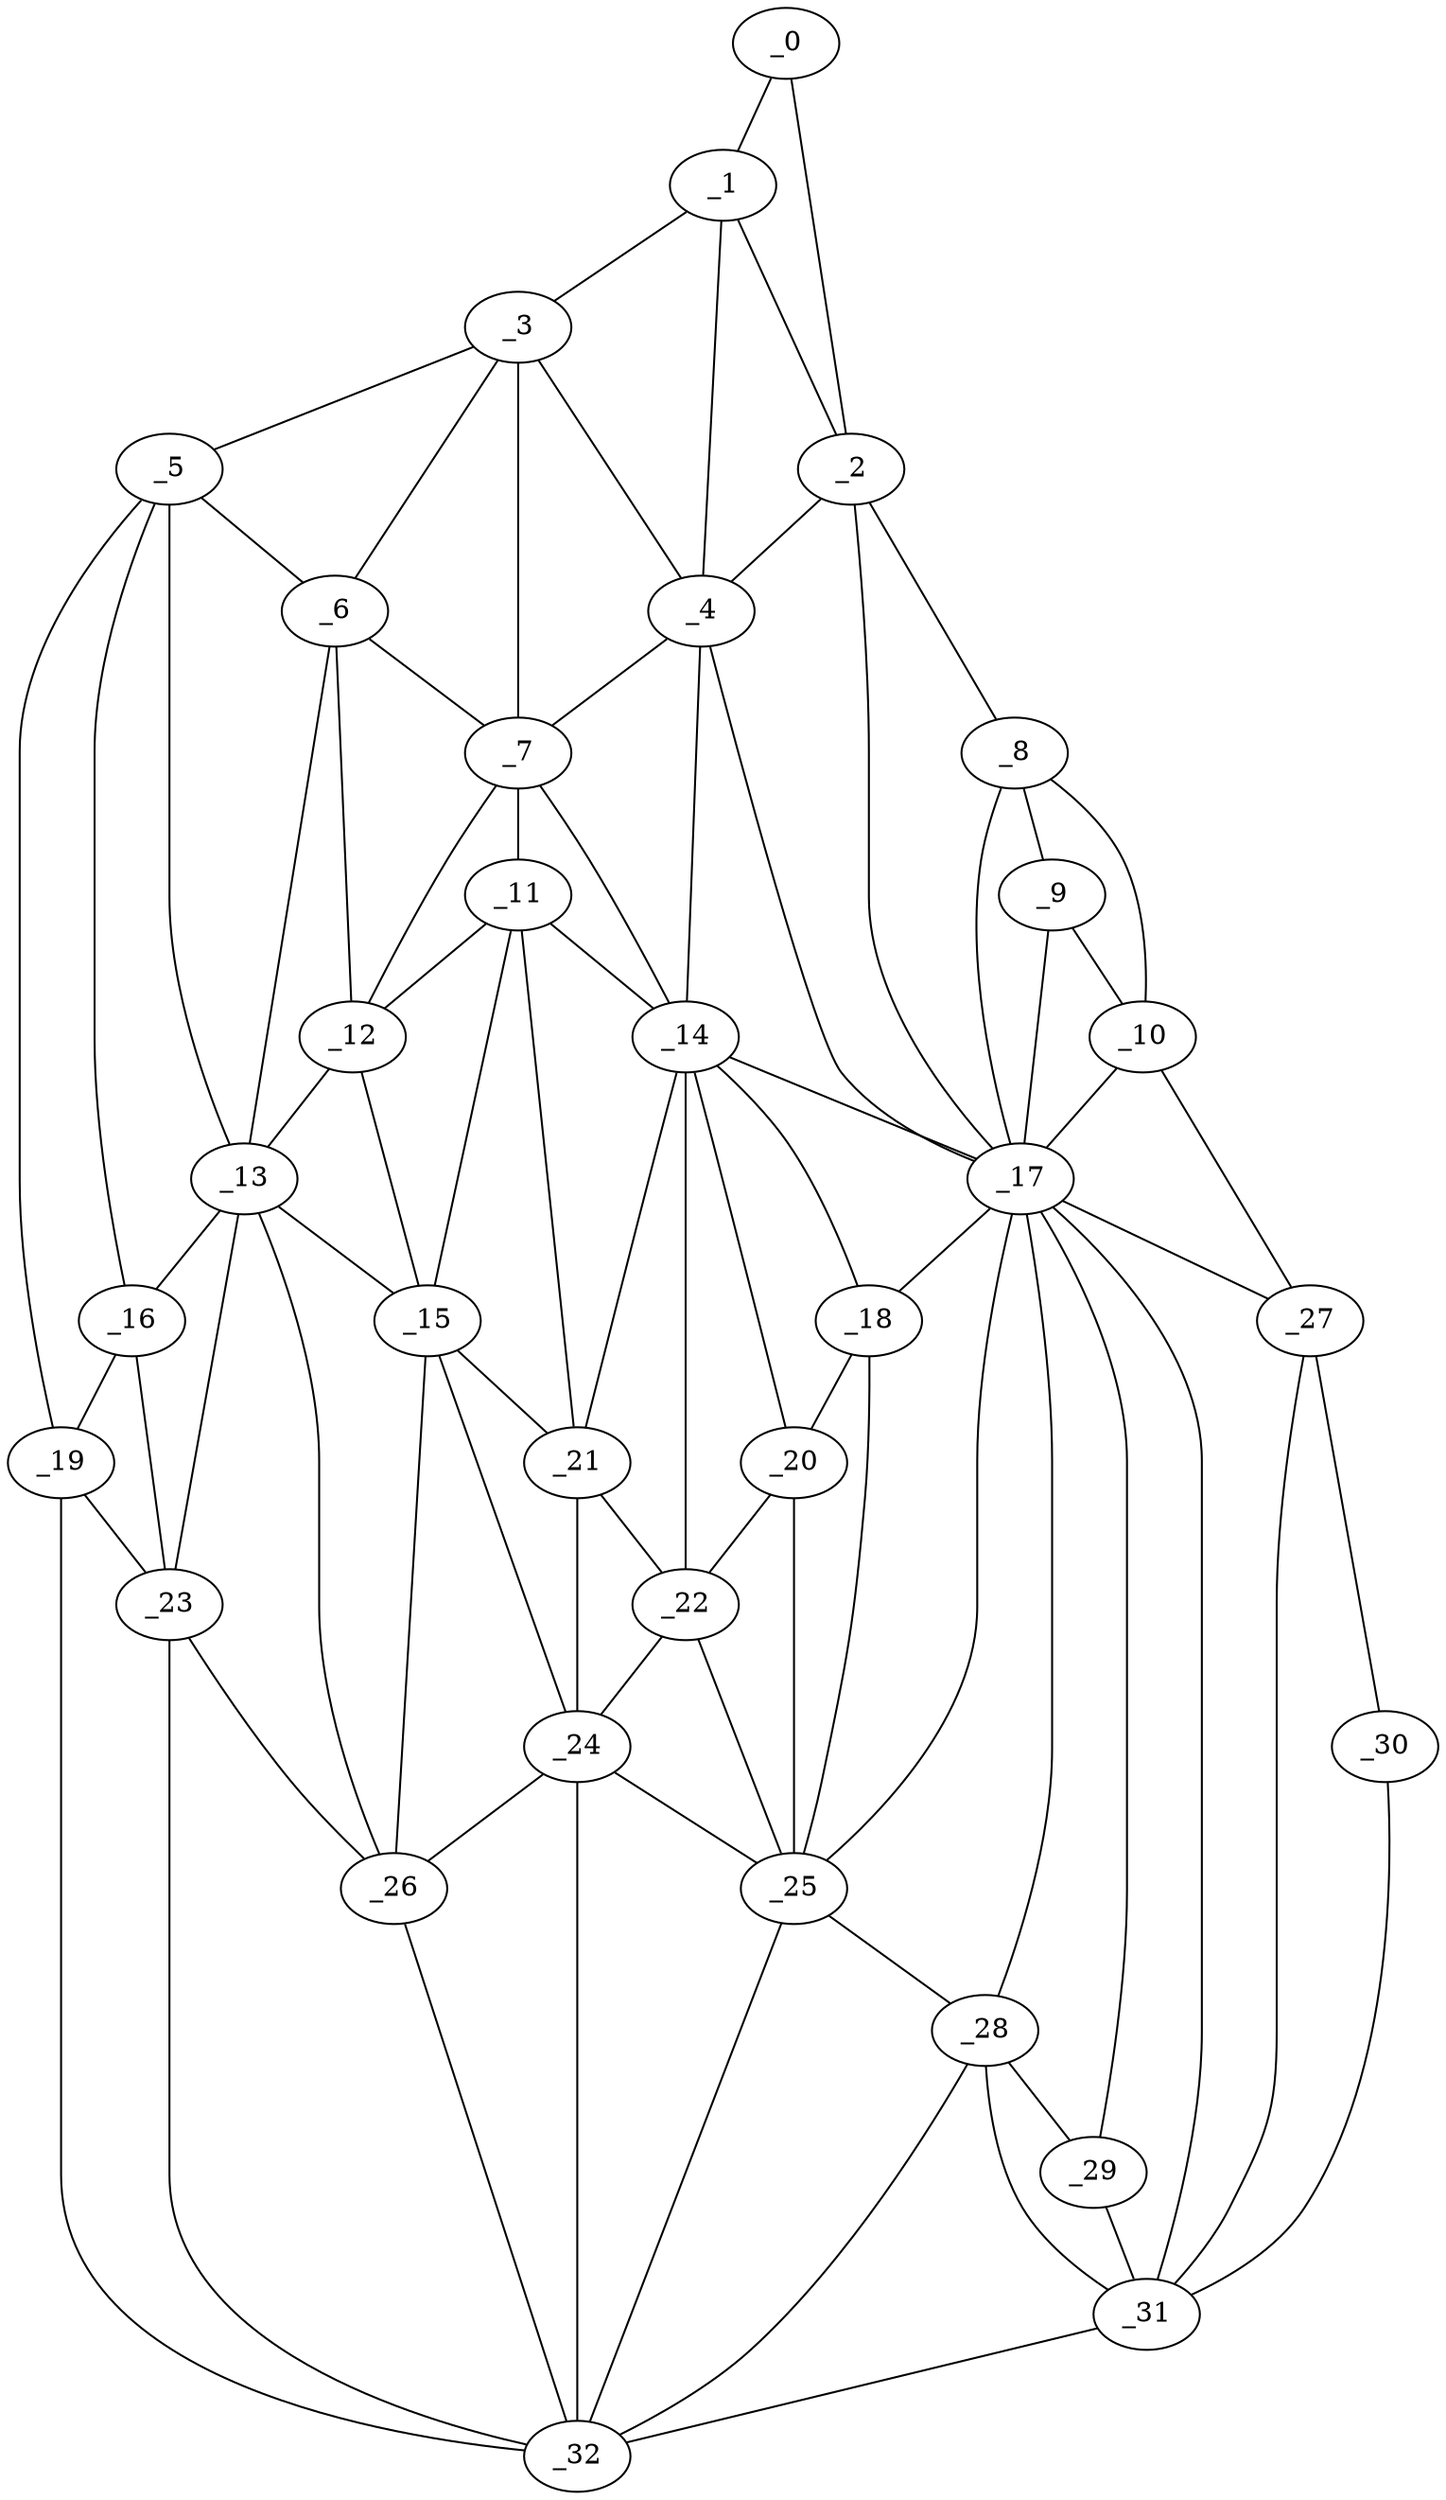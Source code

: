 graph "obj39__285.gxl" {
	_0	 [x=26,
		y=36];
	_1	 [x=26,
		y=46];
	_0 -- _1	 [valence=1];
	_2	 [x=29,
		y=31];
	_0 -- _2	 [valence=1];
	_1 -- _2	 [valence=1];
	_3	 [x=29,
		y=78];
	_1 -- _3	 [valence=1];
	_4	 [x=31,
		y=54];
	_1 -- _4	 [valence=2];
	_2 -- _4	 [valence=2];
	_8	 [x=40,
		y=16];
	_2 -- _8	 [valence=1];
	_17	 [x=78,
		y=42];
	_2 -- _17	 [valence=2];
	_3 -- _4	 [valence=2];
	_5	 [x=34,
		y=103];
	_3 -- _5	 [valence=1];
	_6	 [x=37,
		y=96];
	_3 -- _6	 [valence=2];
	_7	 [x=38,
		y=69];
	_3 -- _7	 [valence=2];
	_4 -- _7	 [valence=2];
	_14	 [x=71,
		y=59];
	_4 -- _14	 [valence=2];
	_4 -- _17	 [valence=2];
	_5 -- _6	 [valence=2];
	_13	 [x=67,
		y=99];
	_5 -- _13	 [valence=2];
	_16	 [x=75,
		y=119];
	_5 -- _16	 [valence=1];
	_19	 [x=79,
		y=124];
	_5 -- _19	 [valence=1];
	_6 -- _7	 [valence=2];
	_12	 [x=66,
		y=83];
	_6 -- _12	 [valence=2];
	_6 -- _13	 [valence=1];
	_11	 [x=66,
		y=72];
	_7 -- _11	 [valence=1];
	_7 -- _12	 [valence=1];
	_7 -- _14	 [valence=2];
	_9	 [x=47,
		y=10];
	_8 -- _9	 [valence=1];
	_10	 [x=55,
		y=3];
	_8 -- _10	 [valence=1];
	_8 -- _17	 [valence=2];
	_9 -- _10	 [valence=2];
	_9 -- _17	 [valence=2];
	_10 -- _17	 [valence=1];
	_27	 [x=98,
		y=6];
	_10 -- _27	 [valence=1];
	_11 -- _12	 [valence=1];
	_11 -- _14	 [valence=1];
	_15	 [x=72,
		y=82];
	_11 -- _15	 [valence=2];
	_21	 [x=82,
		y=74];
	_11 -- _21	 [valence=2];
	_12 -- _13	 [valence=1];
	_12 -- _15	 [valence=2];
	_13 -- _15	 [valence=1];
	_13 -- _16	 [valence=1];
	_23	 [x=83,
		y=111];
	_13 -- _23	 [valence=2];
	_26	 [x=92,
		y=91];
	_13 -- _26	 [valence=1];
	_14 -- _17	 [valence=2];
	_18	 [x=78,
		y=50];
	_14 -- _18	 [valence=2];
	_20	 [x=80,
		y=59];
	_14 -- _20	 [valence=1];
	_14 -- _21	 [valence=2];
	_22	 [x=83,
		y=63];
	_14 -- _22	 [valence=2];
	_15 -- _21	 [valence=1];
	_24	 [x=87,
		y=81];
	_15 -- _24	 [valence=2];
	_15 -- _26	 [valence=2];
	_16 -- _19	 [valence=2];
	_16 -- _23	 [valence=2];
	_17 -- _18	 [valence=2];
	_25	 [x=90,
		y=51];
	_17 -- _25	 [valence=1];
	_17 -- _27	 [valence=2];
	_28	 [x=100,
		y=43];
	_17 -- _28	 [valence=2];
	_29	 [x=101,
		y=28];
	_17 -- _29	 [valence=1];
	_31	 [x=102,
		y=21];
	_17 -- _31	 [valence=1];
	_18 -- _20	 [valence=2];
	_18 -- _25	 [valence=2];
	_19 -- _23	 [valence=1];
	_32	 [x=102,
		y=92];
	_19 -- _32	 [valence=1];
	_20 -- _22	 [valence=2];
	_20 -- _25	 [valence=1];
	_21 -- _22	 [valence=2];
	_21 -- _24	 [valence=2];
	_22 -- _24	 [valence=1];
	_22 -- _25	 [valence=2];
	_23 -- _26	 [valence=2];
	_23 -- _32	 [valence=2];
	_24 -- _25	 [valence=2];
	_24 -- _26	 [valence=2];
	_24 -- _32	 [valence=1];
	_25 -- _28	 [valence=2];
	_25 -- _32	 [valence=1];
	_26 -- _32	 [valence=2];
	_30	 [x=102,
		y=12];
	_27 -- _30	 [valence=1];
	_27 -- _31	 [valence=1];
	_28 -- _29	 [valence=2];
	_28 -- _31	 [valence=1];
	_28 -- _32	 [valence=2];
	_29 -- _31	 [valence=2];
	_30 -- _31	 [valence=1];
	_31 -- _32	 [valence=1];
}
